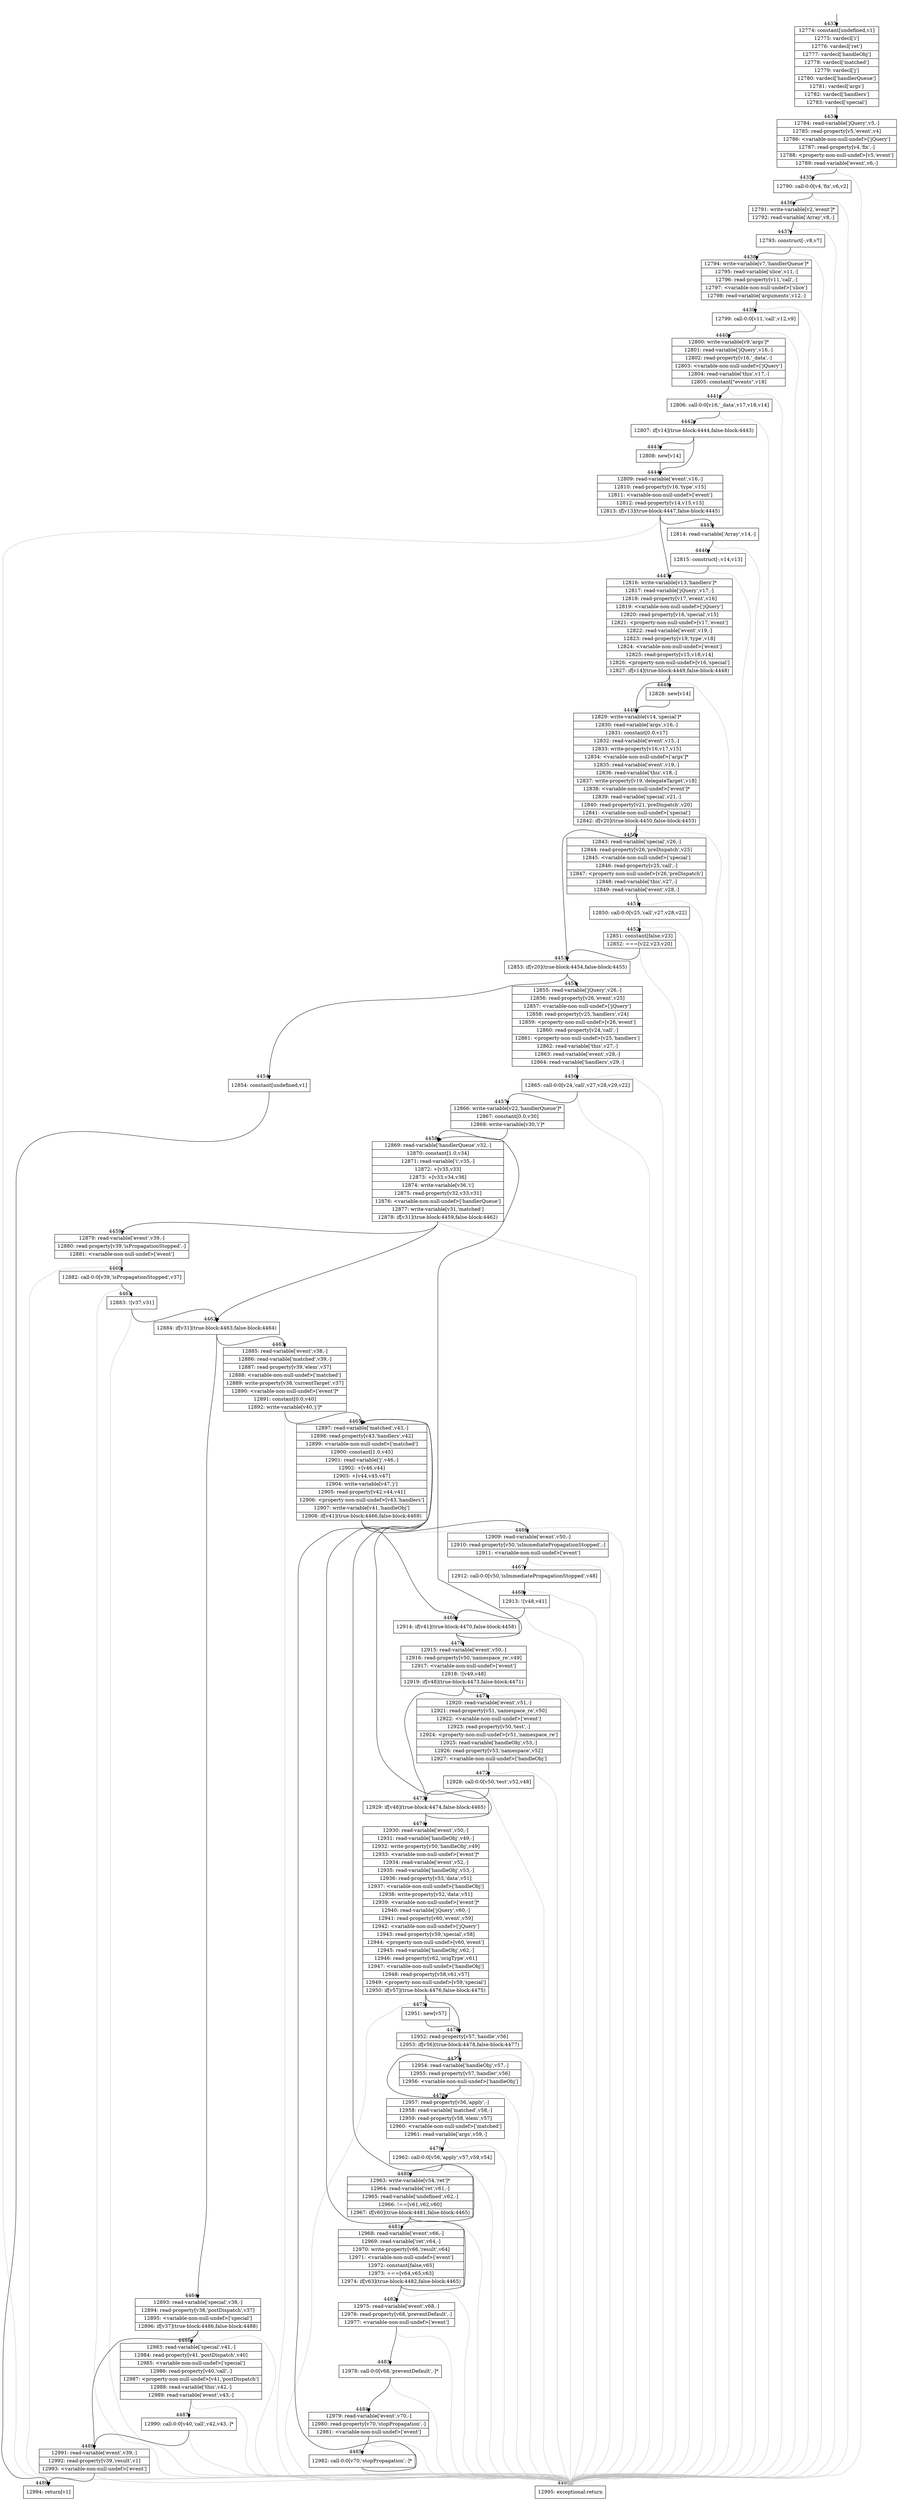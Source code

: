digraph {
rankdir="TD"
BB_entry280[shape=none,label=""];
BB_entry280 -> BB4433 [tailport=s, headport=n, headlabel="    4433"]
BB4433 [shape=record label="{12774: constant[undefined,v1]|12775: vardecl['i']|12776: vardecl['ret']|12777: vardecl['handleObj']|12778: vardecl['matched']|12779: vardecl['j']|12780: vardecl['handlerQueue']|12781: vardecl['args']|12782: vardecl['handlers']|12783: vardecl['special']}" ] 
BB4433 -> BB4434 [tailport=s, headport=n, headlabel="      4434"]
BB4434 [shape=record label="{12784: read-variable['jQuery',v5,-]|12785: read-property[v5,'event',v4]|12786: \<variable-non-null-undef\>['jQuery']|12787: read-property[v4,'fix',-]|12788: \<property-non-null-undef\>[v5,'event']|12789: read-variable['event',v6,-]}" ] 
BB4434 -> BB4435 [tailport=s, headport=n, headlabel="      4435"]
BB4434 -> BB4490 [tailport=s, headport=n, color=gray, headlabel="      4490"]
BB4435 [shape=record label="{12790: call-0:0[v4,'fix',v6,v2]}" ] 
BB4435 -> BB4436 [tailport=s, headport=n, headlabel="      4436"]
BB4435 -> BB4490 [tailport=s, headport=n, color=gray]
BB4436 [shape=record label="{12791: write-variable[v2,'event']*|12792: read-variable['Array',v8,-]}" ] 
BB4436 -> BB4437 [tailport=s, headport=n, headlabel="      4437"]
BB4436 -> BB4490 [tailport=s, headport=n, color=gray]
BB4437 [shape=record label="{12793: construct[-,v8,v7]}" ] 
BB4437 -> BB4438 [tailport=s, headport=n, headlabel="      4438"]
BB4437 -> BB4490 [tailport=s, headport=n, color=gray]
BB4438 [shape=record label="{12794: write-variable[v7,'handlerQueue']*|12795: read-variable['slice',v11,-]|12796: read-property[v11,'call',-]|12797: \<variable-non-null-undef\>['slice']|12798: read-variable['arguments',v12,-]}" ] 
BB4438 -> BB4439 [tailport=s, headport=n, headlabel="      4439"]
BB4438 -> BB4490 [tailport=s, headport=n, color=gray]
BB4439 [shape=record label="{12799: call-0:0[v11,'call',v12,v9]}" ] 
BB4439 -> BB4440 [tailport=s, headport=n, headlabel="      4440"]
BB4439 -> BB4490 [tailport=s, headport=n, color=gray]
BB4440 [shape=record label="{12800: write-variable[v9,'args']*|12801: read-variable['jQuery',v16,-]|12802: read-property[v16,'_data',-]|12803: \<variable-non-null-undef\>['jQuery']|12804: read-variable['this',v17,-]|12805: constant[\"events\",v18]}" ] 
BB4440 -> BB4441 [tailport=s, headport=n, headlabel="      4441"]
BB4440 -> BB4490 [tailport=s, headport=n, color=gray]
BB4441 [shape=record label="{12806: call-0:0[v16,'_data',v17,v18,v14]}" ] 
BB4441 -> BB4442 [tailport=s, headport=n, headlabel="      4442"]
BB4441 -> BB4490 [tailport=s, headport=n, color=gray]
BB4442 [shape=record label="{12807: if[v14](true-block:4444,false-block:4443)}" ] 
BB4442 -> BB4444 [tailport=s, headport=n, headlabel="      4444"]
BB4442 -> BB4443 [tailport=s, headport=n, headlabel="      4443"]
BB4443 [shape=record label="{12808: new[v14]}" ] 
BB4443 -> BB4444 [tailport=s, headport=n]
BB4444 [shape=record label="{12809: read-variable['event',v16,-]|12810: read-property[v16,'type',v15]|12811: \<variable-non-null-undef\>['event']|12812: read-property[v14,v15,v13]|12813: if[v13](true-block:4447,false-block:4445)}" ] 
BB4444 -> BB4447 [tailport=s, headport=n, headlabel="      4447"]
BB4444 -> BB4445 [tailport=s, headport=n, headlabel="      4445"]
BB4444 -> BB4490 [tailport=s, headport=n, color=gray]
BB4445 [shape=record label="{12814: read-variable['Array',v14,-]}" ] 
BB4445 -> BB4446 [tailport=s, headport=n, headlabel="      4446"]
BB4445 -> BB4490 [tailport=s, headport=n, color=gray]
BB4446 [shape=record label="{12815: construct[-,v14,v13]}" ] 
BB4446 -> BB4447 [tailport=s, headport=n]
BB4446 -> BB4490 [tailport=s, headport=n, color=gray]
BB4447 [shape=record label="{12816: write-variable[v13,'handlers']*|12817: read-variable['jQuery',v17,-]|12818: read-property[v17,'event',v16]|12819: \<variable-non-null-undef\>['jQuery']|12820: read-property[v16,'special',v15]|12821: \<property-non-null-undef\>[v17,'event']|12822: read-variable['event',v19,-]|12823: read-property[v19,'type',v18]|12824: \<variable-non-null-undef\>['event']|12825: read-property[v15,v18,v14]|12826: \<property-non-null-undef\>[v16,'special']|12827: if[v14](true-block:4449,false-block:4448)}" ] 
BB4447 -> BB4449 [tailport=s, headport=n, headlabel="      4449"]
BB4447 -> BB4448 [tailport=s, headport=n, headlabel="      4448"]
BB4447 -> BB4490 [tailport=s, headport=n, color=gray]
BB4448 [shape=record label="{12828: new[v14]}" ] 
BB4448 -> BB4449 [tailport=s, headport=n]
BB4449 [shape=record label="{12829: write-variable[v14,'special']*|12830: read-variable['args',v16,-]|12831: constant[0.0,v17]|12832: read-variable['event',v15,-]|12833: write-property[v16,v17,v15]|12834: \<variable-non-null-undef\>['args']*|12835: read-variable['event',v19,-]|12836: read-variable['this',v18,-]|12837: write-property[v19,'delegateTarget',v18]|12838: \<variable-non-null-undef\>['event']*|12839: read-variable['special',v21,-]|12840: read-property[v21,'preDispatch',v20]|12841: \<variable-non-null-undef\>['special']|12842: if[v20](true-block:4450,false-block:4453)}" ] 
BB4449 -> BB4453 [tailport=s, headport=n, headlabel="      4453"]
BB4449 -> BB4450 [tailport=s, headport=n, headlabel="      4450"]
BB4449 -> BB4490 [tailport=s, headport=n, color=gray]
BB4450 [shape=record label="{12843: read-variable['special',v26,-]|12844: read-property[v26,'preDispatch',v25]|12845: \<variable-non-null-undef\>['special']|12846: read-property[v25,'call',-]|12847: \<property-non-null-undef\>[v26,'preDispatch']|12848: read-variable['this',v27,-]|12849: read-variable['event',v28,-]}" ] 
BB4450 -> BB4451 [tailport=s, headport=n, headlabel="      4451"]
BB4450 -> BB4490 [tailport=s, headport=n, color=gray]
BB4451 [shape=record label="{12850: call-0:0[v25,'call',v27,v28,v22]}" ] 
BB4451 -> BB4452 [tailport=s, headport=n, headlabel="      4452"]
BB4451 -> BB4490 [tailport=s, headport=n, color=gray]
BB4452 [shape=record label="{12851: constant[false,v23]|12852: ===[v22,v23,v20]}" ] 
BB4452 -> BB4453 [tailport=s, headport=n]
BB4452 -> BB4490 [tailport=s, headport=n, color=gray]
BB4453 [shape=record label="{12853: if[v20](true-block:4454,false-block:4455)}" ] 
BB4453 -> BB4454 [tailport=s, headport=n, headlabel="      4454"]
BB4453 -> BB4455 [tailport=s, headport=n, headlabel="      4455"]
BB4454 [shape=record label="{12854: constant[undefined,v1]}" ] 
BB4454 -> BB4489 [tailport=s, headport=n, headlabel="      4489"]
BB4455 [shape=record label="{12855: read-variable['jQuery',v26,-]|12856: read-property[v26,'event',v25]|12857: \<variable-non-null-undef\>['jQuery']|12858: read-property[v25,'handlers',v24]|12859: \<property-non-null-undef\>[v26,'event']|12860: read-property[v24,'call',-]|12861: \<property-non-null-undef\>[v25,'handlers']|12862: read-variable['this',v27,-]|12863: read-variable['event',v28,-]|12864: read-variable['handlers',v29,-]}" ] 
BB4455 -> BB4456 [tailport=s, headport=n, headlabel="      4456"]
BB4455 -> BB4490 [tailport=s, headport=n, color=gray]
BB4456 [shape=record label="{12865: call-0:0[v24,'call',v27,v28,v29,v22]}" ] 
BB4456 -> BB4457 [tailport=s, headport=n, headlabel="      4457"]
BB4456 -> BB4490 [tailport=s, headport=n, color=gray]
BB4457 [shape=record label="{12866: write-variable[v22,'handlerQueue']*|12867: constant[0.0,v30]|12868: write-variable[v30,'i']*}" ] 
BB4457 -> BB4458 [tailport=s, headport=n, headlabel="      4458"]
BB4458 [shape=record label="{12869: read-variable['handlerQueue',v32,-]|12870: constant[1.0,v34]|12871: read-variable['i',v35,-]|12872: +[v35,v33]|12873: +[v33,v34,v36]|12874: write-variable[v36,'i']|12875: read-property[v32,v33,v31]|12876: \<variable-non-null-undef\>['handlerQueue']|12877: write-variable[v31,'matched']|12878: if[v31](true-block:4459,false-block:4462)}" ] 
BB4458 -> BB4462 [tailport=s, headport=n, headlabel="      4462"]
BB4458 -> BB4459 [tailport=s, headport=n, headlabel="      4459"]
BB4458 -> BB4490 [tailport=s, headport=n, color=gray]
BB4459 [shape=record label="{12879: read-variable['event',v39,-]|12880: read-property[v39,'isPropagationStopped',-]|12881: \<variable-non-null-undef\>['event']}" ] 
BB4459 -> BB4460 [tailport=s, headport=n, headlabel="      4460"]
BB4459 -> BB4490 [tailport=s, headport=n, color=gray]
BB4460 [shape=record label="{12882: call-0:0[v39,'isPropagationStopped',v37]}" ] 
BB4460 -> BB4461 [tailport=s, headport=n, headlabel="      4461"]
BB4460 -> BB4490 [tailport=s, headport=n, color=gray]
BB4461 [shape=record label="{12883: ![v37,v31]}" ] 
BB4461 -> BB4462 [tailport=s, headport=n]
BB4461 -> BB4490 [tailport=s, headport=n, color=gray]
BB4462 [shape=record label="{12884: if[v31](true-block:4463,false-block:4464)}" ] 
BB4462 -> BB4463 [tailport=s, headport=n, headlabel="      4463"]
BB4462 -> BB4464 [tailport=s, headport=n, headlabel="      4464"]
BB4463 [shape=record label="{12885: read-variable['event',v38,-]|12886: read-variable['matched',v39,-]|12887: read-property[v39,'elem',v37]|12888: \<variable-non-null-undef\>['matched']|12889: write-property[v38,'currentTarget',v37]|12890: \<variable-non-null-undef\>['event']*|12891: constant[0.0,v40]|12892: write-variable[v40,'j']*}" ] 
BB4463 -> BB4465 [tailport=s, headport=n, headlabel="      4465"]
BB4463 -> BB4490 [tailport=s, headport=n, color=gray]
BB4464 [shape=record label="{12893: read-variable['special',v38,-]|12894: read-property[v38,'postDispatch',v37]|12895: \<variable-non-null-undef\>['special']|12896: if[v37](true-block:4486,false-block:4488)}" ] 
BB4464 -> BB4486 [tailport=s, headport=n, headlabel="      4486"]
BB4464 -> BB4488 [tailport=s, headport=n, headlabel="      4488"]
BB4464 -> BB4490 [tailport=s, headport=n, color=gray]
BB4465 [shape=record label="{12897: read-variable['matched',v43,-]|12898: read-property[v43,'handlers',v42]|12899: \<variable-non-null-undef\>['matched']|12900: constant[1.0,v45]|12901: read-variable['j',v46,-]|12902: +[v46,v44]|12903: +[v44,v45,v47]|12904: write-variable[v47,'j']|12905: read-property[v42,v44,v41]|12906: \<property-non-null-undef\>[v43,'handlers']|12907: write-variable[v41,'handleObj']|12908: if[v41](true-block:4466,false-block:4469)}" ] 
BB4465 -> BB4469 [tailport=s, headport=n, headlabel="      4469"]
BB4465 -> BB4466 [tailport=s, headport=n, headlabel="      4466"]
BB4465 -> BB4490 [tailport=s, headport=n, color=gray]
BB4466 [shape=record label="{12909: read-variable['event',v50,-]|12910: read-property[v50,'isImmediatePropagationStopped',-]|12911: \<variable-non-null-undef\>['event']}" ] 
BB4466 -> BB4467 [tailport=s, headport=n, headlabel="      4467"]
BB4466 -> BB4490 [tailport=s, headport=n, color=gray]
BB4467 [shape=record label="{12912: call-0:0[v50,'isImmediatePropagationStopped',v48]}" ] 
BB4467 -> BB4468 [tailport=s, headport=n, headlabel="      4468"]
BB4467 -> BB4490 [tailport=s, headport=n, color=gray]
BB4468 [shape=record label="{12913: ![v48,v41]}" ] 
BB4468 -> BB4469 [tailport=s, headport=n]
BB4468 -> BB4490 [tailport=s, headport=n, color=gray]
BB4469 [shape=record label="{12914: if[v41](true-block:4470,false-block:4458)}" ] 
BB4469 -> BB4470 [tailport=s, headport=n, headlabel="      4470"]
BB4469 -> BB4458 [tailport=s, headport=n]
BB4470 [shape=record label="{12915: read-variable['event',v50,-]|12916: read-property[v50,'namespace_re',v49]|12917: \<variable-non-null-undef\>['event']|12918: ![v49,v48]|12919: if[v48](true-block:4473,false-block:4471)}" ] 
BB4470 -> BB4473 [tailport=s, headport=n, headlabel="      4473"]
BB4470 -> BB4471 [tailport=s, headport=n, headlabel="      4471"]
BB4470 -> BB4490 [tailport=s, headport=n, color=gray]
BB4471 [shape=record label="{12920: read-variable['event',v51,-]|12921: read-property[v51,'namespace_re',v50]|12922: \<variable-non-null-undef\>['event']|12923: read-property[v50,'test',-]|12924: \<property-non-null-undef\>[v51,'namespace_re']|12925: read-variable['handleObj',v53,-]|12926: read-property[v53,'namespace',v52]|12927: \<variable-non-null-undef\>['handleObj']}" ] 
BB4471 -> BB4472 [tailport=s, headport=n, headlabel="      4472"]
BB4471 -> BB4490 [tailport=s, headport=n, color=gray]
BB4472 [shape=record label="{12928: call-0:0[v50,'test',v52,v48]}" ] 
BB4472 -> BB4473 [tailport=s, headport=n]
BB4472 -> BB4490 [tailport=s, headport=n, color=gray]
BB4473 [shape=record label="{12929: if[v48](true-block:4474,false-block:4465)}" ] 
BB4473 -> BB4474 [tailport=s, headport=n, headlabel="      4474"]
BB4473 -> BB4465 [tailport=s, headport=n]
BB4474 [shape=record label="{12930: read-variable['event',v50,-]|12931: read-variable['handleObj',v49,-]|12932: write-property[v50,'handleObj',v49]|12933: \<variable-non-null-undef\>['event']*|12934: read-variable['event',v52,-]|12935: read-variable['handleObj',v53,-]|12936: read-property[v53,'data',v51]|12937: \<variable-non-null-undef\>['handleObj']|12938: write-property[v52,'data',v51]|12939: \<variable-non-null-undef\>['event']*|12940: read-variable['jQuery',v60,-]|12941: read-property[v60,'event',v59]|12942: \<variable-non-null-undef\>['jQuery']|12943: read-property[v59,'special',v58]|12944: \<property-non-null-undef\>[v60,'event']|12945: read-variable['handleObj',v62,-]|12946: read-property[v62,'origType',v61]|12947: \<variable-non-null-undef\>['handleObj']|12948: read-property[v58,v61,v57]|12949: \<property-non-null-undef\>[v59,'special']|12950: if[v57](true-block:4476,false-block:4475)}" ] 
BB4474 -> BB4476 [tailport=s, headport=n, headlabel="      4476"]
BB4474 -> BB4475 [tailport=s, headport=n, headlabel="      4475"]
BB4474 -> BB4490 [tailport=s, headport=n, color=gray]
BB4475 [shape=record label="{12951: new[v57]}" ] 
BB4475 -> BB4476 [tailport=s, headport=n]
BB4476 [shape=record label="{12952: read-property[v57,'handle',v56]|12953: if[v56](true-block:4478,false-block:4477)}" ] 
BB4476 -> BB4478 [tailport=s, headport=n, headlabel="      4478"]
BB4476 -> BB4477 [tailport=s, headport=n, headlabel="      4477"]
BB4476 -> BB4490 [tailport=s, headport=n, color=gray]
BB4477 [shape=record label="{12954: read-variable['handleObj',v57,-]|12955: read-property[v57,'handler',v56]|12956: \<variable-non-null-undef\>['handleObj']}" ] 
BB4477 -> BB4478 [tailport=s, headport=n]
BB4477 -> BB4490 [tailport=s, headport=n, color=gray]
BB4478 [shape=record label="{12957: read-property[v56,'apply',-]|12958: read-variable['matched',v58,-]|12959: read-property[v58,'elem',v57]|12960: \<variable-non-null-undef\>['matched']|12961: read-variable['args',v59,-]}" ] 
BB4478 -> BB4479 [tailport=s, headport=n, headlabel="      4479"]
BB4478 -> BB4490 [tailport=s, headport=n, color=gray]
BB4479 [shape=record label="{12962: call-0:0[v56,'apply',v57,v59,v54]}" ] 
BB4479 -> BB4480 [tailport=s, headport=n, headlabel="      4480"]
BB4479 -> BB4490 [tailport=s, headport=n, color=gray]
BB4480 [shape=record label="{12963: write-variable[v54,'ret']*|12964: read-variable['ret',v61,-]|12965: read-variable['undefined',v62,-]|12966: !==[v61,v62,v60]|12967: if[v60](true-block:4481,false-block:4465)}" ] 
BB4480 -> BB4481 [tailport=s, headport=n, headlabel="      4481"]
BB4480 -> BB4465 [tailport=s, headport=n]
BB4480 -> BB4490 [tailport=s, headport=n, color=gray]
BB4481 [shape=record label="{12968: read-variable['event',v66,-]|12969: read-variable['ret',v64,-]|12970: write-property[v66,'result',v64]|12971: \<variable-non-null-undef\>['event']|12972: constant[false,v65]|12973: ===[v64,v65,v63]|12974: if[v63](true-block:4482,false-block:4465)}" ] 
BB4481 -> BB4482 [tailport=s, headport=n, headlabel="      4482"]
BB4481 -> BB4465 [tailport=s, headport=n]
BB4481 -> BB4490 [tailport=s, headport=n, color=gray]
BB4482 [shape=record label="{12975: read-variable['event',v68,-]|12976: read-property[v68,'preventDefault',-]|12977: \<variable-non-null-undef\>['event']}" ] 
BB4482 -> BB4483 [tailport=s, headport=n, headlabel="      4483"]
BB4482 -> BB4490 [tailport=s, headport=n, color=gray]
BB4483 [shape=record label="{12978: call-0:0[v68,'preventDefault',-]*}" ] 
BB4483 -> BB4484 [tailport=s, headport=n, headlabel="      4484"]
BB4483 -> BB4490 [tailport=s, headport=n, color=gray]
BB4484 [shape=record label="{12979: read-variable['event',v70,-]|12980: read-property[v70,'stopPropagation',-]|12981: \<variable-non-null-undef\>['event']}" ] 
BB4484 -> BB4485 [tailport=s, headport=n, headlabel="      4485"]
BB4484 -> BB4490 [tailport=s, headport=n, color=gray]
BB4485 [shape=record label="{12982: call-0:0[v70,'stopPropagation',-]*}" ] 
BB4485 -> BB4465 [tailport=s, headport=n]
BB4485 -> BB4490 [tailport=s, headport=n, color=gray]
BB4486 [shape=record label="{12983: read-variable['special',v41,-]|12984: read-property[v41,'postDispatch',v40]|12985: \<variable-non-null-undef\>['special']|12986: read-property[v40,'call',-]|12987: \<property-non-null-undef\>[v41,'postDispatch']|12988: read-variable['this',v42,-]|12989: read-variable['event',v43,-]}" ] 
BB4486 -> BB4487 [tailport=s, headport=n, headlabel="      4487"]
BB4486 -> BB4490 [tailport=s, headport=n, color=gray]
BB4487 [shape=record label="{12990: call-0:0[v40,'call',v42,v43,-]*}" ] 
BB4487 -> BB4488 [tailport=s, headport=n]
BB4487 -> BB4490 [tailport=s, headport=n, color=gray]
BB4488 [shape=record label="{12991: read-variable['event',v39,-]|12992: read-property[v39,'result',v1]|12993: \<variable-non-null-undef\>['event']}" ] 
BB4488 -> BB4489 [tailport=s, headport=n]
BB4488 -> BB4490 [tailport=s, headport=n, color=gray]
BB4489 [shape=record label="{12994: return[v1]}" ] 
BB4490 [shape=record label="{12995: exceptional-return}" ] 
}
